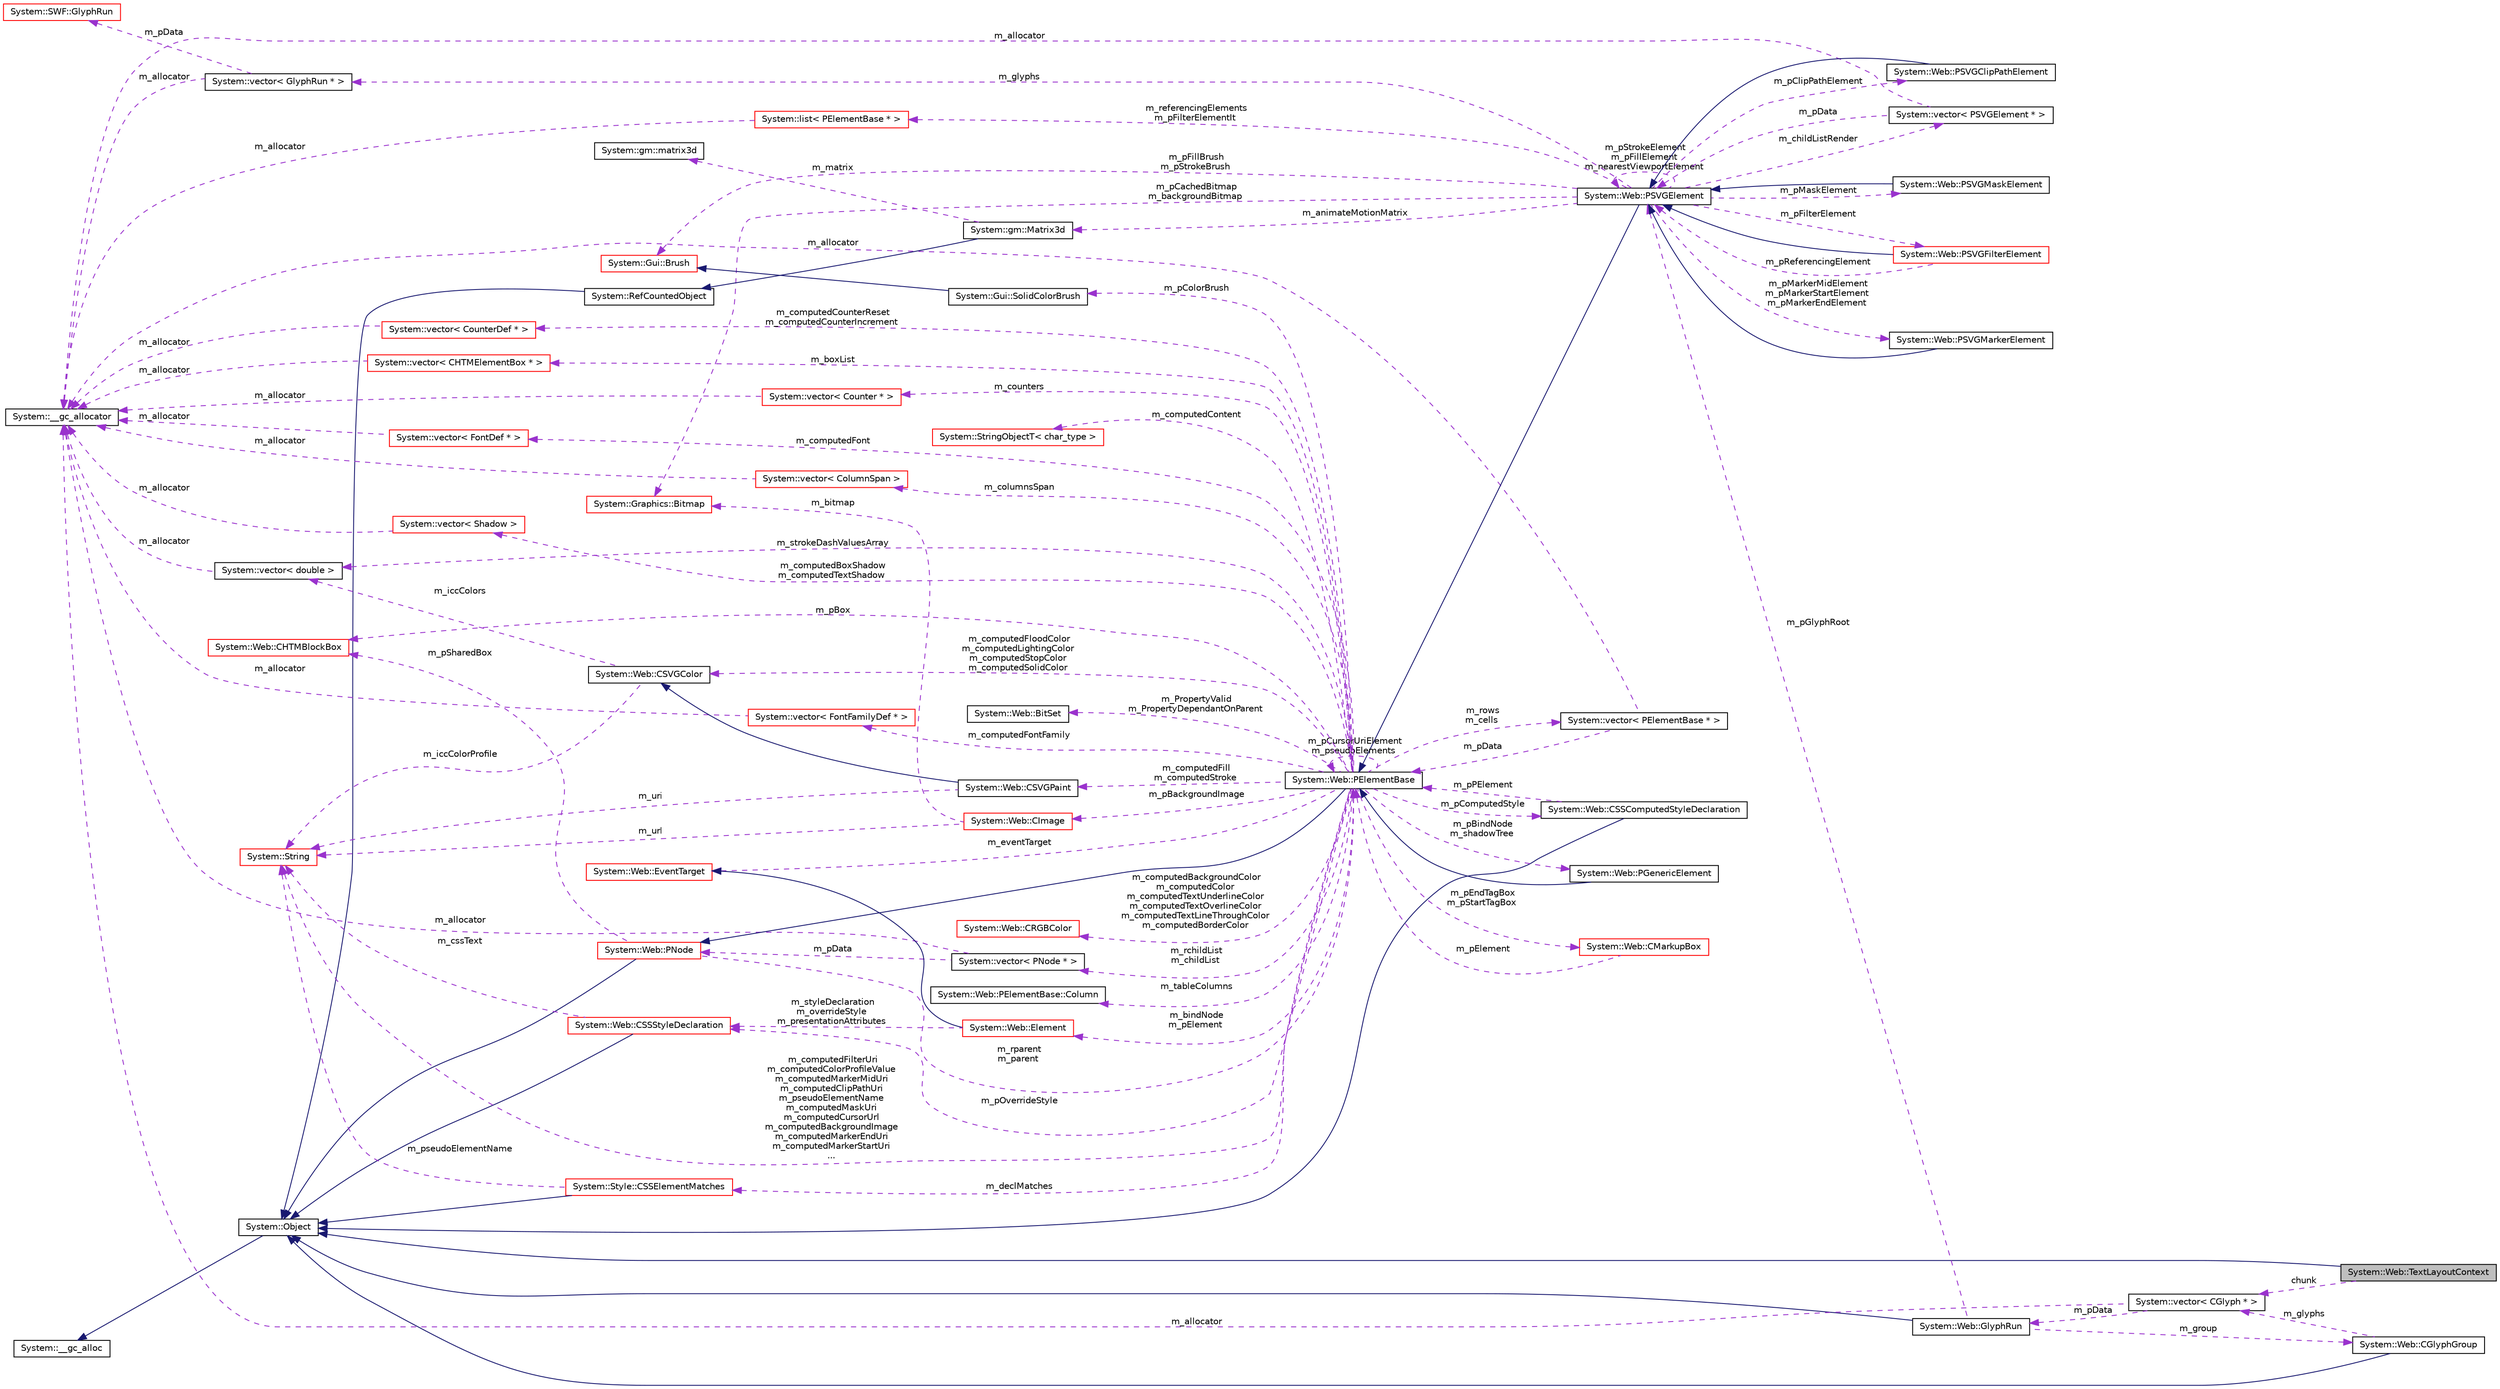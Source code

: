 digraph G
{
  edge [fontname="Helvetica",fontsize="10",labelfontname="Helvetica",labelfontsize="10"];
  node [fontname="Helvetica",fontsize="10",shape=record];
  rankdir="LR";
  Node1 [label="System::Web::TextLayoutContext",height=0.2,width=0.4,color="black", fillcolor="grey75", style="filled" fontcolor="black"];
  Node2 -> Node1 [dir="back",color="midnightblue",fontsize="10",style="solid",fontname="Helvetica"];
  Node2 [label="System::Object",height=0.2,width=0.4,color="black", fillcolor="white", style="filled",URL="$class_system_1_1_object.html"];
  Node3 -> Node2 [dir="back",color="midnightblue",fontsize="10",style="solid",fontname="Helvetica"];
  Node3 [label="System::__gc_alloc",height=0.2,width=0.4,color="black", fillcolor="white", style="filled",URL="$class_system_1_1____gc__alloc.html"];
  Node4 -> Node1 [dir="back",color="darkorchid3",fontsize="10",style="dashed",label=" chunk" ,fontname="Helvetica"];
  Node4 [label="System::vector\< CGlyph * \>",height=0.2,width=0.4,color="black", fillcolor="white", style="filled",URL="$class_system_1_1vector.html"];
  Node5 -> Node4 [dir="back",color="darkorchid3",fontsize="10",style="dashed",label=" m_allocator" ,fontname="Helvetica"];
  Node5 [label="System::__gc_allocator",height=0.2,width=0.4,color="black", fillcolor="white", style="filled",URL="$class_system_1_1____gc__allocator.html"];
  Node6 -> Node4 [dir="back",color="darkorchid3",fontsize="10",style="dashed",label=" m_pData" ,fontname="Helvetica"];
  Node6 [label="System::Web::GlyphRun",height=0.2,width=0.4,color="black", fillcolor="white", style="filled",URL="$class_system_1_1_web_1_1_glyph_run.html"];
  Node2 -> Node6 [dir="back",color="midnightblue",fontsize="10",style="solid",fontname="Helvetica"];
  Node7 -> Node6 [dir="back",color="darkorchid3",fontsize="10",style="dashed",label=" m_group" ,fontname="Helvetica"];
  Node7 [label="System::Web::CGlyphGroup",height=0.2,width=0.4,color="black", fillcolor="white", style="filled",URL="$class_system_1_1_web_1_1_c_glyph_group.html"];
  Node2 -> Node7 [dir="back",color="midnightblue",fontsize="10",style="solid",fontname="Helvetica"];
  Node4 -> Node7 [dir="back",color="darkorchid3",fontsize="10",style="dashed",label=" m_glyphs" ,fontname="Helvetica"];
  Node8 -> Node6 [dir="back",color="darkorchid3",fontsize="10",style="dashed",label=" m_pGlyphRoot" ,fontname="Helvetica"];
  Node8 [label="System::Web::PSVGElement",height=0.2,width=0.4,color="black", fillcolor="white", style="filled",URL="$class_system_1_1_web_1_1_p_s_v_g_element.html"];
  Node9 -> Node8 [dir="back",color="midnightblue",fontsize="10",style="solid",fontname="Helvetica"];
  Node9 [label="System::Web::PElementBase",height=0.2,width=0.4,color="black", fillcolor="white", style="filled",URL="$class_system_1_1_web_1_1_p_element_base.html"];
  Node10 -> Node9 [dir="back",color="midnightblue",fontsize="10",style="solid",fontname="Helvetica"];
  Node10 [label="System::Web::PNode",height=0.2,width=0.4,color="red", fillcolor="white", style="filled",URL="$class_system_1_1_web_1_1_p_node.html"];
  Node2 -> Node10 [dir="back",color="midnightblue",fontsize="10",style="solid",fontname="Helvetica"];
  Node9 -> Node10 [dir="back",color="darkorchid3",fontsize="10",style="dashed",label=" m_rparent\nm_parent" ,fontname="Helvetica"];
  Node11 -> Node10 [dir="back",color="darkorchid3",fontsize="10",style="dashed",label=" m_pSharedBox" ,fontname="Helvetica"];
  Node11 [label="System::Web::CHTMBlockBox",height=0.2,width=0.4,color="red", fillcolor="white", style="filled",URL="$class_system_1_1_web_1_1_c_h_t_m_block_box.html"];
  Node12 -> Node9 [dir="back",color="darkorchid3",fontsize="10",style="dashed",label=" m_eventTarget" ,fontname="Helvetica"];
  Node12 [label="System::Web::EventTarget",height=0.2,width=0.4,color="red", fillcolor="white", style="filled",URL="$class_system_1_1_web_1_1_event_target.html"];
  Node13 -> Node9 [dir="back",color="darkorchid3",fontsize="10",style="dashed",label=" m_computedBackgroundColor\nm_computedColor\nm_computedTextUnderlineColor\nm_computedTextOverlineColor\nm_computedTextLineThroughColor\nm_computedBorderColor" ,fontname="Helvetica"];
  Node13 [label="System::Web::CRGBColor",height=0.2,width=0.4,color="red", fillcolor="white", style="filled",URL="$class_system_1_1_web_1_1_c_r_g_b_color.html"];
  Node14 -> Node9 [dir="back",color="darkorchid3",fontsize="10",style="dashed",label=" m_computedCounterReset\nm_computedCounterIncrement" ,fontname="Helvetica"];
  Node14 [label="System::vector\< CounterDef * \>",height=0.2,width=0.4,color="red", fillcolor="white", style="filled",URL="$class_system_1_1vector.html"];
  Node5 -> Node14 [dir="back",color="darkorchid3",fontsize="10",style="dashed",label=" m_allocator" ,fontname="Helvetica"];
  Node15 -> Node9 [dir="back",color="darkorchid3",fontsize="10",style="dashed",label=" m_boxList" ,fontname="Helvetica"];
  Node15 [label="System::vector\< CHTMElementBox * \>",height=0.2,width=0.4,color="red", fillcolor="white", style="filled",URL="$class_system_1_1vector.html"];
  Node5 -> Node15 [dir="back",color="darkorchid3",fontsize="10",style="dashed",label=" m_allocator" ,fontname="Helvetica"];
  Node16 -> Node9 [dir="back",color="darkorchid3",fontsize="10",style="dashed",label=" m_counters" ,fontname="Helvetica"];
  Node16 [label="System::vector\< Counter * \>",height=0.2,width=0.4,color="red", fillcolor="white", style="filled",URL="$class_system_1_1vector.html"];
  Node5 -> Node16 [dir="back",color="darkorchid3",fontsize="10",style="dashed",label=" m_allocator" ,fontname="Helvetica"];
  Node17 -> Node9 [dir="back",color="darkorchid3",fontsize="10",style="dashed",label=" m_tableColumns" ,fontname="Helvetica"];
  Node17 [label="System::Web::PElementBase::Column",height=0.2,width=0.4,color="black", fillcolor="white", style="filled",URL="$struct_system_1_1_web_1_1_p_element_base_1_1_column.html"];
  Node18 -> Node9 [dir="back",color="darkorchid3",fontsize="10",style="dashed",label=" m_pBackgroundImage" ,fontname="Helvetica"];
  Node18 [label="System::Web::CImage",height=0.2,width=0.4,color="red", fillcolor="white", style="filled",URL="$class_system_1_1_web_1_1_c_image.html"];
  Node19 -> Node18 [dir="back",color="darkorchid3",fontsize="10",style="dashed",label=" m_url" ,fontname="Helvetica"];
  Node19 [label="System::String",height=0.2,width=0.4,color="red", fillcolor="white", style="filled",URL="$class_system_1_1_string.html"];
  Node20 -> Node18 [dir="back",color="darkorchid3",fontsize="10",style="dashed",label=" m_bitmap" ,fontname="Helvetica"];
  Node20 [label="System::Graphics::Bitmap",height=0.2,width=0.4,color="red", fillcolor="white", style="filled",URL="$class_system_1_1_graphics_1_1_bitmap.html"];
  Node21 -> Node9 [dir="back",color="darkorchid3",fontsize="10",style="dashed",label=" m_pEndTagBox\nm_pStartTagBox" ,fontname="Helvetica"];
  Node21 [label="System::Web::CMarkupBox",height=0.2,width=0.4,color="red", fillcolor="white", style="filled",URL="$class_system_1_1_web_1_1_c_markup_box.html"];
  Node9 -> Node21 [dir="back",color="darkorchid3",fontsize="10",style="dashed",label=" m_pElement" ,fontname="Helvetica"];
  Node22 -> Node9 [dir="back",color="darkorchid3",fontsize="10",style="dashed",label=" m_rows\nm_cells" ,fontname="Helvetica"];
  Node22 [label="System::vector\< PElementBase * \>",height=0.2,width=0.4,color="black", fillcolor="white", style="filled",URL="$class_system_1_1vector.html"];
  Node5 -> Node22 [dir="back",color="darkorchid3",fontsize="10",style="dashed",label=" m_allocator" ,fontname="Helvetica"];
  Node9 -> Node22 [dir="back",color="darkorchid3",fontsize="10",style="dashed",label=" m_pData" ,fontname="Helvetica"];
  Node23 -> Node9 [dir="back",color="darkorchid3",fontsize="10",style="dashed",label=" m_computedFill\nm_computedStroke" ,fontname="Helvetica"];
  Node23 [label="System::Web::CSVGPaint",height=0.2,width=0.4,color="black", fillcolor="white", style="filled",URL="$class_system_1_1_web_1_1_c_s_v_g_paint.html"];
  Node24 -> Node23 [dir="back",color="midnightblue",fontsize="10",style="solid",fontname="Helvetica"];
  Node24 [label="System::Web::CSVGColor",height=0.2,width=0.4,color="black", fillcolor="white", style="filled",URL="$class_system_1_1_web_1_1_c_s_v_g_color.html"];
  Node19 -> Node24 [dir="back",color="darkorchid3",fontsize="10",style="dashed",label=" m_iccColorProfile" ,fontname="Helvetica"];
  Node25 -> Node24 [dir="back",color="darkorchid3",fontsize="10",style="dashed",label=" m_iccColors" ,fontname="Helvetica"];
  Node25 [label="System::vector\< double \>",height=0.2,width=0.4,color="black", fillcolor="white", style="filled",URL="$class_system_1_1vector.html"];
  Node5 -> Node25 [dir="back",color="darkorchid3",fontsize="10",style="dashed",label=" m_allocator" ,fontname="Helvetica"];
  Node19 -> Node23 [dir="back",color="darkorchid3",fontsize="10",style="dashed",label=" m_uri" ,fontname="Helvetica"];
  Node26 -> Node9 [dir="back",color="darkorchid3",fontsize="10",style="dashed",label=" m_computedFont" ,fontname="Helvetica"];
  Node26 [label="System::vector\< FontDef * \>",height=0.2,width=0.4,color="red", fillcolor="white", style="filled",URL="$class_system_1_1vector.html"];
  Node5 -> Node26 [dir="back",color="darkorchid3",fontsize="10",style="dashed",label=" m_allocator" ,fontname="Helvetica"];
  Node27 -> Node9 [dir="back",color="darkorchid3",fontsize="10",style="dashed",label=" m_columnsSpan" ,fontname="Helvetica"];
  Node27 [label="System::vector\< ColumnSpan \>",height=0.2,width=0.4,color="red", fillcolor="white", style="filled",URL="$class_system_1_1vector.html"];
  Node5 -> Node27 [dir="back",color="darkorchid3",fontsize="10",style="dashed",label=" m_allocator" ,fontname="Helvetica"];
  Node28 -> Node9 [dir="back",color="darkorchid3",fontsize="10",style="dashed",label=" m_pComputedStyle" ,fontname="Helvetica"];
  Node28 [label="System::Web::CSSComputedStyleDeclaration",height=0.2,width=0.4,color="black", fillcolor="white", style="filled",URL="$class_system_1_1_web_1_1_c_s_s_computed_style_declaration.html"];
  Node2 -> Node28 [dir="back",color="midnightblue",fontsize="10",style="solid",fontname="Helvetica"];
  Node9 -> Node28 [dir="back",color="darkorchid3",fontsize="10",style="dashed",label=" m_pPElement" ,fontname="Helvetica"];
  Node29 -> Node9 [dir="back",color="darkorchid3",fontsize="10",style="dashed",label=" m_rchildList\nm_childList" ,fontname="Helvetica"];
  Node29 [label="System::vector\< PNode * \>",height=0.2,width=0.4,color="black", fillcolor="white", style="filled",URL="$class_system_1_1vector.html"];
  Node5 -> Node29 [dir="back",color="darkorchid3",fontsize="10",style="dashed",label=" m_allocator" ,fontname="Helvetica"];
  Node10 -> Node29 [dir="back",color="darkorchid3",fontsize="10",style="dashed",label=" m_pData" ,fontname="Helvetica"];
  Node19 -> Node9 [dir="back",color="darkorchid3",fontsize="10",style="dashed",label=" m_computedFilterUri\nm_computedColorProfileValue\nm_computedMarkerMidUri\nm_computedClipPathUri\nm_pseudoElementName\nm_computedMaskUri\nm_computedCursorUrl\nm_computedBackgroundImage\nm_computedMarkerEndUri\nm_computedMarkerStartUri\n..." ,fontname="Helvetica"];
  Node30 -> Node9 [dir="back",color="darkorchid3",fontsize="10",style="dashed",label=" m_pOverrideStyle" ,fontname="Helvetica"];
  Node30 [label="System::Web::CSSStyleDeclaration",height=0.2,width=0.4,color="red", fillcolor="white", style="filled",URL="$class_system_1_1_web_1_1_c_s_s_style_declaration.html"];
  Node2 -> Node30 [dir="back",color="midnightblue",fontsize="10",style="solid",fontname="Helvetica"];
  Node19 -> Node30 [dir="back",color="darkorchid3",fontsize="10",style="dashed",label=" m_cssText" ,fontname="Helvetica"];
  Node31 -> Node9 [dir="back",color="darkorchid3",fontsize="10",style="dashed",label=" m_pBindNode\nm_shadowTree" ,fontname="Helvetica"];
  Node31 [label="System::Web::PGenericElement",height=0.2,width=0.4,color="black", fillcolor="white", style="filled",URL="$class_system_1_1_web_1_1_p_generic_element.html"];
  Node9 -> Node31 [dir="back",color="midnightblue",fontsize="10",style="solid",fontname="Helvetica"];
  Node24 -> Node9 [dir="back",color="darkorchid3",fontsize="10",style="dashed",label=" m_computedFloodColor\nm_computedLightingColor\nm_computedStopColor\nm_computedSolidColor" ,fontname="Helvetica"];
  Node32 -> Node9 [dir="back",color="darkorchid3",fontsize="10",style="dashed",label=" m_computedBoxShadow\nm_computedTextShadow" ,fontname="Helvetica"];
  Node32 [label="System::vector\< Shadow \>",height=0.2,width=0.4,color="red", fillcolor="white", style="filled",URL="$class_system_1_1vector.html"];
  Node5 -> Node32 [dir="back",color="darkorchid3",fontsize="10",style="dashed",label=" m_allocator" ,fontname="Helvetica"];
  Node33 -> Node9 [dir="back",color="darkorchid3",fontsize="10",style="dashed",label=" m_bindNode\nm_pElement" ,fontname="Helvetica"];
  Node33 [label="System::Web::Element",height=0.2,width=0.4,color="red", fillcolor="white", style="filled",URL="$class_system_1_1_web_1_1_element.html"];
  Node12 -> Node33 [dir="back",color="midnightblue",fontsize="10",style="solid",fontname="Helvetica"];
  Node30 -> Node33 [dir="back",color="darkorchid3",fontsize="10",style="dashed",label=" m_styleDeclaration\nm_overrideStyle\nm_presentationAttributes" ,fontname="Helvetica"];
  Node9 -> Node9 [dir="back",color="darkorchid3",fontsize="10",style="dashed",label=" m_pCursorUriElement\nm_pseudoElements" ,fontname="Helvetica"];
  Node11 -> Node9 [dir="back",color="darkorchid3",fontsize="10",style="dashed",label=" m_pBox" ,fontname="Helvetica"];
  Node25 -> Node9 [dir="back",color="darkorchid3",fontsize="10",style="dashed",label=" m_strokeDashValuesArray" ,fontname="Helvetica"];
  Node34 -> Node9 [dir="back",color="darkorchid3",fontsize="10",style="dashed",label=" m_computedContent" ,fontname="Helvetica"];
  Node34 [label="System::StringObjectT\< char_type \>",height=0.2,width=0.4,color="red", fillcolor="white", style="filled",URL="$class_system_1_1_string_object_t.html"];
  Node35 -> Node9 [dir="back",color="darkorchid3",fontsize="10",style="dashed",label=" m_computedFontFamily" ,fontname="Helvetica"];
  Node35 [label="System::vector\< FontFamilyDef * \>",height=0.2,width=0.4,color="red", fillcolor="white", style="filled",URL="$class_system_1_1vector.html"];
  Node5 -> Node35 [dir="back",color="darkorchid3",fontsize="10",style="dashed",label=" m_allocator" ,fontname="Helvetica"];
  Node36 -> Node9 [dir="back",color="darkorchid3",fontsize="10",style="dashed",label=" m_PropertyValid\nm_PropertyDependantOnParent" ,fontname="Helvetica"];
  Node36 [label="System::Web::BitSet",height=0.2,width=0.4,color="black", fillcolor="white", style="filled",URL="$class_system_1_1_web_1_1_bit_set.html"];
  Node37 -> Node9 [dir="back",color="darkorchid3",fontsize="10",style="dashed",label=" m_pColorBrush" ,fontname="Helvetica"];
  Node37 [label="System::Gui::SolidColorBrush",height=0.2,width=0.4,color="black", fillcolor="white", style="filled",URL="$class_system_1_1_gui_1_1_solid_color_brush.html"];
  Node38 -> Node37 [dir="back",color="midnightblue",fontsize="10",style="solid",fontname="Helvetica"];
  Node38 [label="System::Gui::Brush",height=0.2,width=0.4,color="red", fillcolor="white", style="filled",URL="$class_system_1_1_gui_1_1_brush.html"];
  Node39 -> Node9 [dir="back",color="darkorchid3",fontsize="10",style="dashed",label=" m_declMatches" ,fontname="Helvetica"];
  Node39 [label="System::Style::CSSElementMatches",height=0.2,width=0.4,color="red", fillcolor="white", style="filled",URL="$class_system_1_1_style_1_1_c_s_s_element_matches.html"];
  Node2 -> Node39 [dir="back",color="midnightblue",fontsize="10",style="solid",fontname="Helvetica"];
  Node19 -> Node39 [dir="back",color="darkorchid3",fontsize="10",style="dashed",label=" m_pseudoElementName" ,fontname="Helvetica"];
  Node40 -> Node8 [dir="back",color="darkorchid3",fontsize="10",style="dashed",label=" m_glyphs" ,fontname="Helvetica"];
  Node40 [label="System::vector\< GlyphRun * \>",height=0.2,width=0.4,color="black", fillcolor="white", style="filled",URL="$class_system_1_1vector.html"];
  Node5 -> Node40 [dir="back",color="darkorchid3",fontsize="10",style="dashed",label=" m_allocator" ,fontname="Helvetica"];
  Node41 -> Node40 [dir="back",color="darkorchid3",fontsize="10",style="dashed",label=" m_pData" ,fontname="Helvetica"];
  Node41 [label="System::SWF::GlyphRun",height=0.2,width=0.4,color="red", fillcolor="white", style="filled",URL="$class_system_1_1_s_w_f_1_1_glyph_run.html"];
  Node42 -> Node8 [dir="back",color="darkorchid3",fontsize="10",style="dashed",label=" m_animateMotionMatrix" ,fontname="Helvetica"];
  Node42 [label="System::gm::Matrix3d",height=0.2,width=0.4,color="black", fillcolor="white", style="filled",URL="$class_system_1_1gm_1_1_matrix3d.html"];
  Node43 -> Node42 [dir="back",color="midnightblue",fontsize="10",style="solid",fontname="Helvetica"];
  Node43 [label="System::RefCountedObject",height=0.2,width=0.4,color="black", fillcolor="white", style="filled",URL="$class_system_1_1_ref_counted_object.html"];
  Node2 -> Node43 [dir="back",color="midnightblue",fontsize="10",style="solid",fontname="Helvetica"];
  Node44 -> Node42 [dir="back",color="darkorchid3",fontsize="10",style="dashed",label=" m_matrix" ,fontname="Helvetica"];
  Node44 [label="System::gm::matrix3d",height=0.2,width=0.4,color="black", fillcolor="white", style="filled",URL="$class_system_1_1gm_1_1matrix3d.html"];
  Node38 -> Node8 [dir="back",color="darkorchid3",fontsize="10",style="dashed",label=" m_pFillBrush\nm_pStrokeBrush" ,fontname="Helvetica"];
  Node45 -> Node8 [dir="back",color="darkorchid3",fontsize="10",style="dashed",label=" m_pMaskElement" ,fontname="Helvetica"];
  Node45 [label="System::Web::PSVGMaskElement",height=0.2,width=0.4,color="black", fillcolor="white", style="filled",URL="$class_system_1_1_web_1_1_p_s_v_g_mask_element.html"];
  Node8 -> Node45 [dir="back",color="midnightblue",fontsize="10",style="solid",fontname="Helvetica"];
  Node46 -> Node8 [dir="back",color="darkorchid3",fontsize="10",style="dashed",label=" m_pFilterElement" ,fontname="Helvetica"];
  Node46 [label="System::Web::PSVGFilterElement",height=0.2,width=0.4,color="red", fillcolor="white", style="filled",URL="$class_system_1_1_web_1_1_p_s_v_g_filter_element.html"];
  Node8 -> Node46 [dir="back",color="midnightblue",fontsize="10",style="solid",fontname="Helvetica"];
  Node8 -> Node46 [dir="back",color="darkorchid3",fontsize="10",style="dashed",label=" m_pReferencingElement" ,fontname="Helvetica"];
  Node47 -> Node8 [dir="back",color="darkorchid3",fontsize="10",style="dashed",label=" m_pMarkerMidElement\nm_pMarkerStartElement\nm_pMarkerEndElement" ,fontname="Helvetica"];
  Node47 [label="System::Web::PSVGMarkerElement",height=0.2,width=0.4,color="black", fillcolor="white", style="filled",URL="$class_system_1_1_web_1_1_p_s_v_g_marker_element.html"];
  Node8 -> Node47 [dir="back",color="midnightblue",fontsize="10",style="solid",fontname="Helvetica"];
  Node48 -> Node8 [dir="back",color="darkorchid3",fontsize="10",style="dashed",label=" m_pClipPathElement" ,fontname="Helvetica"];
  Node48 [label="System::Web::PSVGClipPathElement",height=0.2,width=0.4,color="black", fillcolor="white", style="filled",URL="$class_system_1_1_web_1_1_p_s_v_g_clip_path_element.html"];
  Node8 -> Node48 [dir="back",color="midnightblue",fontsize="10",style="solid",fontname="Helvetica"];
  Node20 -> Node8 [dir="back",color="darkorchid3",fontsize="10",style="dashed",label=" m_pCachedBitmap\nm_backgroundBitmap" ,fontname="Helvetica"];
  Node49 -> Node8 [dir="back",color="darkorchid3",fontsize="10",style="dashed",label=" m_childListRender" ,fontname="Helvetica"];
  Node49 [label="System::vector\< PSVGElement * \>",height=0.2,width=0.4,color="black", fillcolor="white", style="filled",URL="$class_system_1_1vector.html"];
  Node5 -> Node49 [dir="back",color="darkorchid3",fontsize="10",style="dashed",label=" m_allocator" ,fontname="Helvetica"];
  Node8 -> Node49 [dir="back",color="darkorchid3",fontsize="10",style="dashed",label=" m_pData" ,fontname="Helvetica"];
  Node8 -> Node8 [dir="back",color="darkorchid3",fontsize="10",style="dashed",label=" m_pStrokeElement\nm_pFillElement\nm_nearestViewportElement" ,fontname="Helvetica"];
  Node50 -> Node8 [dir="back",color="darkorchid3",fontsize="10",style="dashed",label=" m_referencingElements\nm_pFilterElementIt" ,fontname="Helvetica"];
  Node50 [label="System::list\< PElementBase * \>",height=0.2,width=0.4,color="red", fillcolor="white", style="filled",URL="$class_system_1_1list.html"];
  Node5 -> Node50 [dir="back",color="darkorchid3",fontsize="10",style="dashed",label=" m_allocator" ,fontname="Helvetica"];
}

